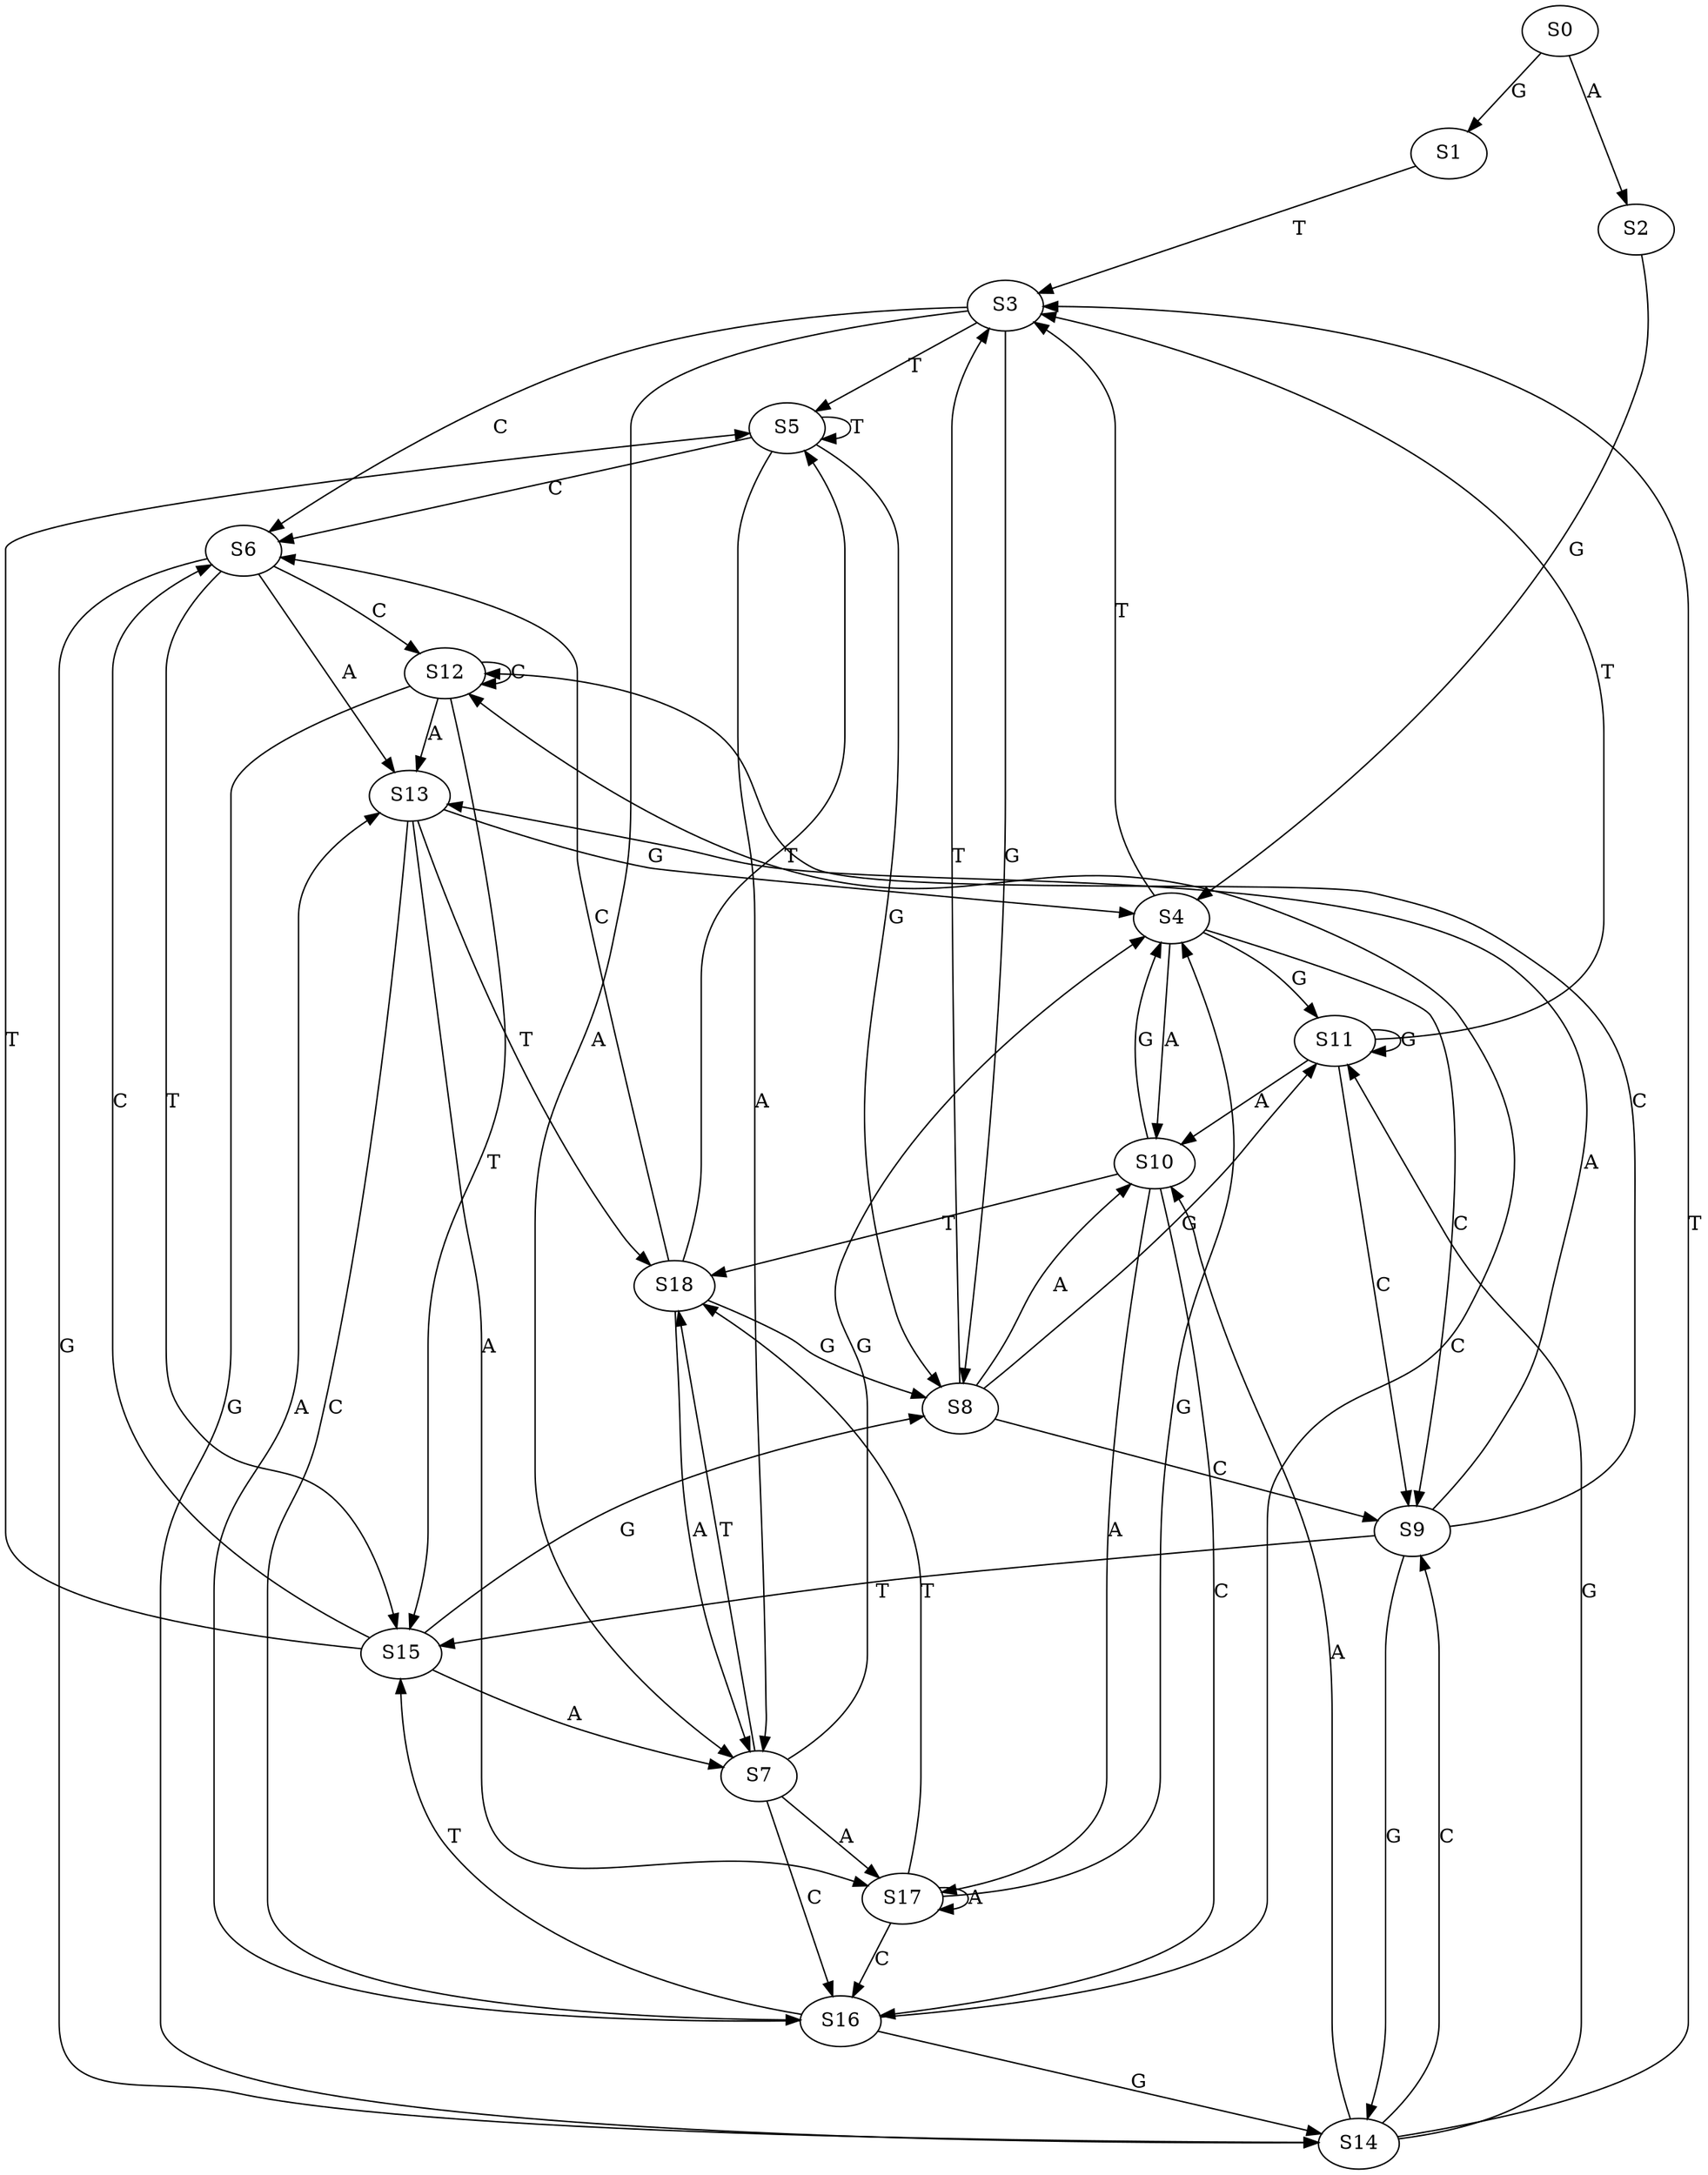 strict digraph  {
	S0 -> S1 [ label = G ];
	S0 -> S2 [ label = A ];
	S1 -> S3 [ label = T ];
	S2 -> S4 [ label = G ];
	S3 -> S5 [ label = T ];
	S3 -> S6 [ label = C ];
	S3 -> S7 [ label = A ];
	S3 -> S8 [ label = G ];
	S4 -> S9 [ label = C ];
	S4 -> S3 [ label = T ];
	S4 -> S10 [ label = A ];
	S4 -> S11 [ label = G ];
	S5 -> S6 [ label = C ];
	S5 -> S8 [ label = G ];
	S5 -> S7 [ label = A ];
	S5 -> S5 [ label = T ];
	S6 -> S12 [ label = C ];
	S6 -> S13 [ label = A ];
	S6 -> S14 [ label = G ];
	S6 -> S15 [ label = T ];
	S7 -> S4 [ label = G ];
	S7 -> S16 [ label = C ];
	S7 -> S17 [ label = A ];
	S7 -> S18 [ label = T ];
	S8 -> S11 [ label = G ];
	S8 -> S9 [ label = C ];
	S8 -> S10 [ label = A ];
	S8 -> S3 [ label = T ];
	S9 -> S14 [ label = G ];
	S9 -> S12 [ label = C ];
	S9 -> S15 [ label = T ];
	S9 -> S13 [ label = A ];
	S10 -> S16 [ label = C ];
	S10 -> S17 [ label = A ];
	S10 -> S4 [ label = G ];
	S10 -> S18 [ label = T ];
	S11 -> S3 [ label = T ];
	S11 -> S9 [ label = C ];
	S11 -> S10 [ label = A ];
	S11 -> S11 [ label = G ];
	S12 -> S15 [ label = T ];
	S12 -> S12 [ label = C ];
	S12 -> S14 [ label = G ];
	S12 -> S13 [ label = A ];
	S13 -> S17 [ label = A ];
	S13 -> S4 [ label = G ];
	S13 -> S18 [ label = T ];
	S13 -> S16 [ label = C ];
	S14 -> S11 [ label = G ];
	S14 -> S9 [ label = C ];
	S14 -> S10 [ label = A ];
	S14 -> S3 [ label = T ];
	S15 -> S8 [ label = G ];
	S15 -> S5 [ label = T ];
	S15 -> S7 [ label = A ];
	S15 -> S6 [ label = C ];
	S16 -> S12 [ label = C ];
	S16 -> S14 [ label = G ];
	S16 -> S15 [ label = T ];
	S16 -> S13 [ label = A ];
	S17 -> S18 [ label = T ];
	S17 -> S17 [ label = A ];
	S17 -> S4 [ label = G ];
	S17 -> S16 [ label = C ];
	S18 -> S7 [ label = A ];
	S18 -> S6 [ label = C ];
	S18 -> S8 [ label = G ];
	S18 -> S5 [ label = T ];
}
